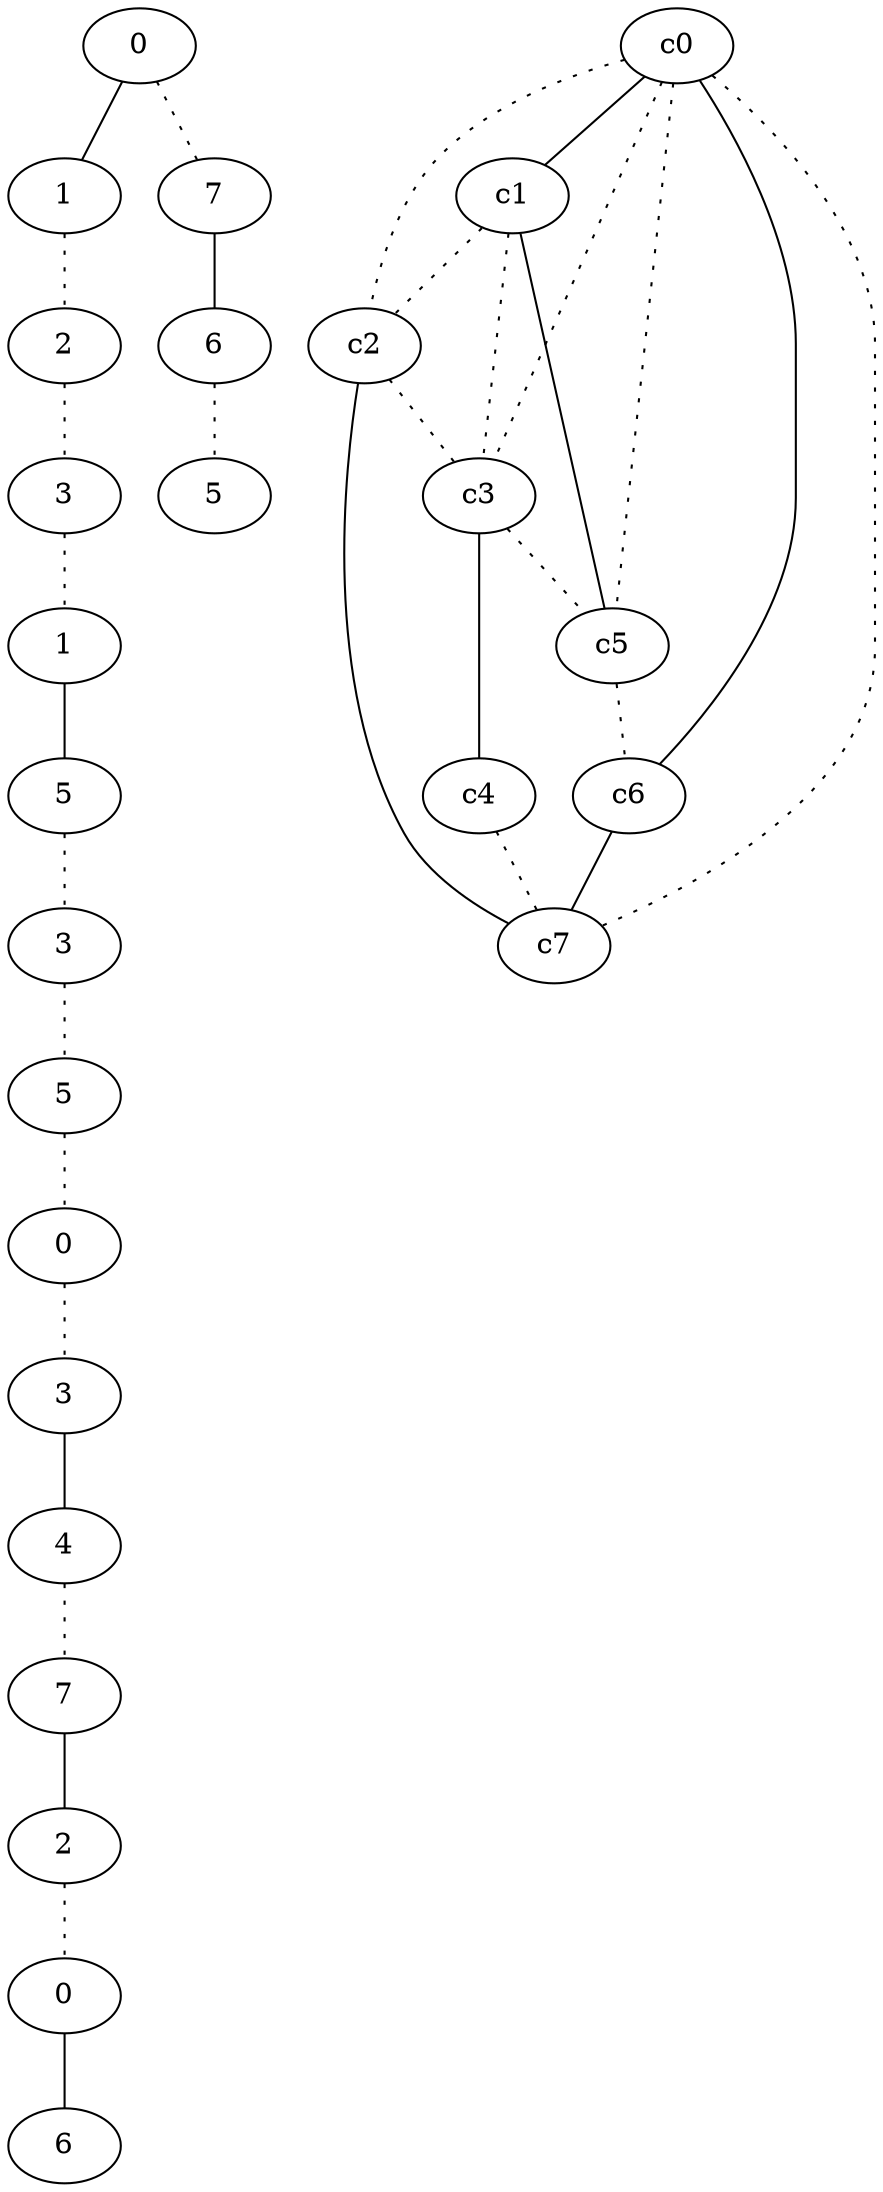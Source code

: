 graph {
a0[label=0];
a1[label=1];
a2[label=2];
a3[label=3];
a4[label=1];
a5[label=5];
a6[label=3];
a7[label=5];
a8[label=0];
a9[label=3];
a10[label=4];
a11[label=7];
a12[label=2];
a13[label=0];
a14[label=6];
a15[label=7];
a16[label=6];
a17[label=5];
a0 -- a1;
a0 -- a15 [style=dotted];
a1 -- a2 [style=dotted];
a2 -- a3 [style=dotted];
a3 -- a4 [style=dotted];
a4 -- a5;
a5 -- a6 [style=dotted];
a6 -- a7 [style=dotted];
a7 -- a8 [style=dotted];
a8 -- a9 [style=dotted];
a9 -- a10;
a10 -- a11 [style=dotted];
a11 -- a12;
a12 -- a13 [style=dotted];
a13 -- a14;
a15 -- a16;
a16 -- a17 [style=dotted];
c0 -- c1;
c0 -- c2 [style=dotted];
c0 -- c3 [style=dotted];
c0 -- c5 [style=dotted];
c0 -- c6;
c0 -- c7 [style=dotted];
c1 -- c2 [style=dotted];
c1 -- c3 [style=dotted];
c1 -- c5;
c2 -- c3 [style=dotted];
c2 -- c7;
c3 -- c4;
c3 -- c5 [style=dotted];
c4 -- c7 [style=dotted];
c5 -- c6 [style=dotted];
c6 -- c7;
}
